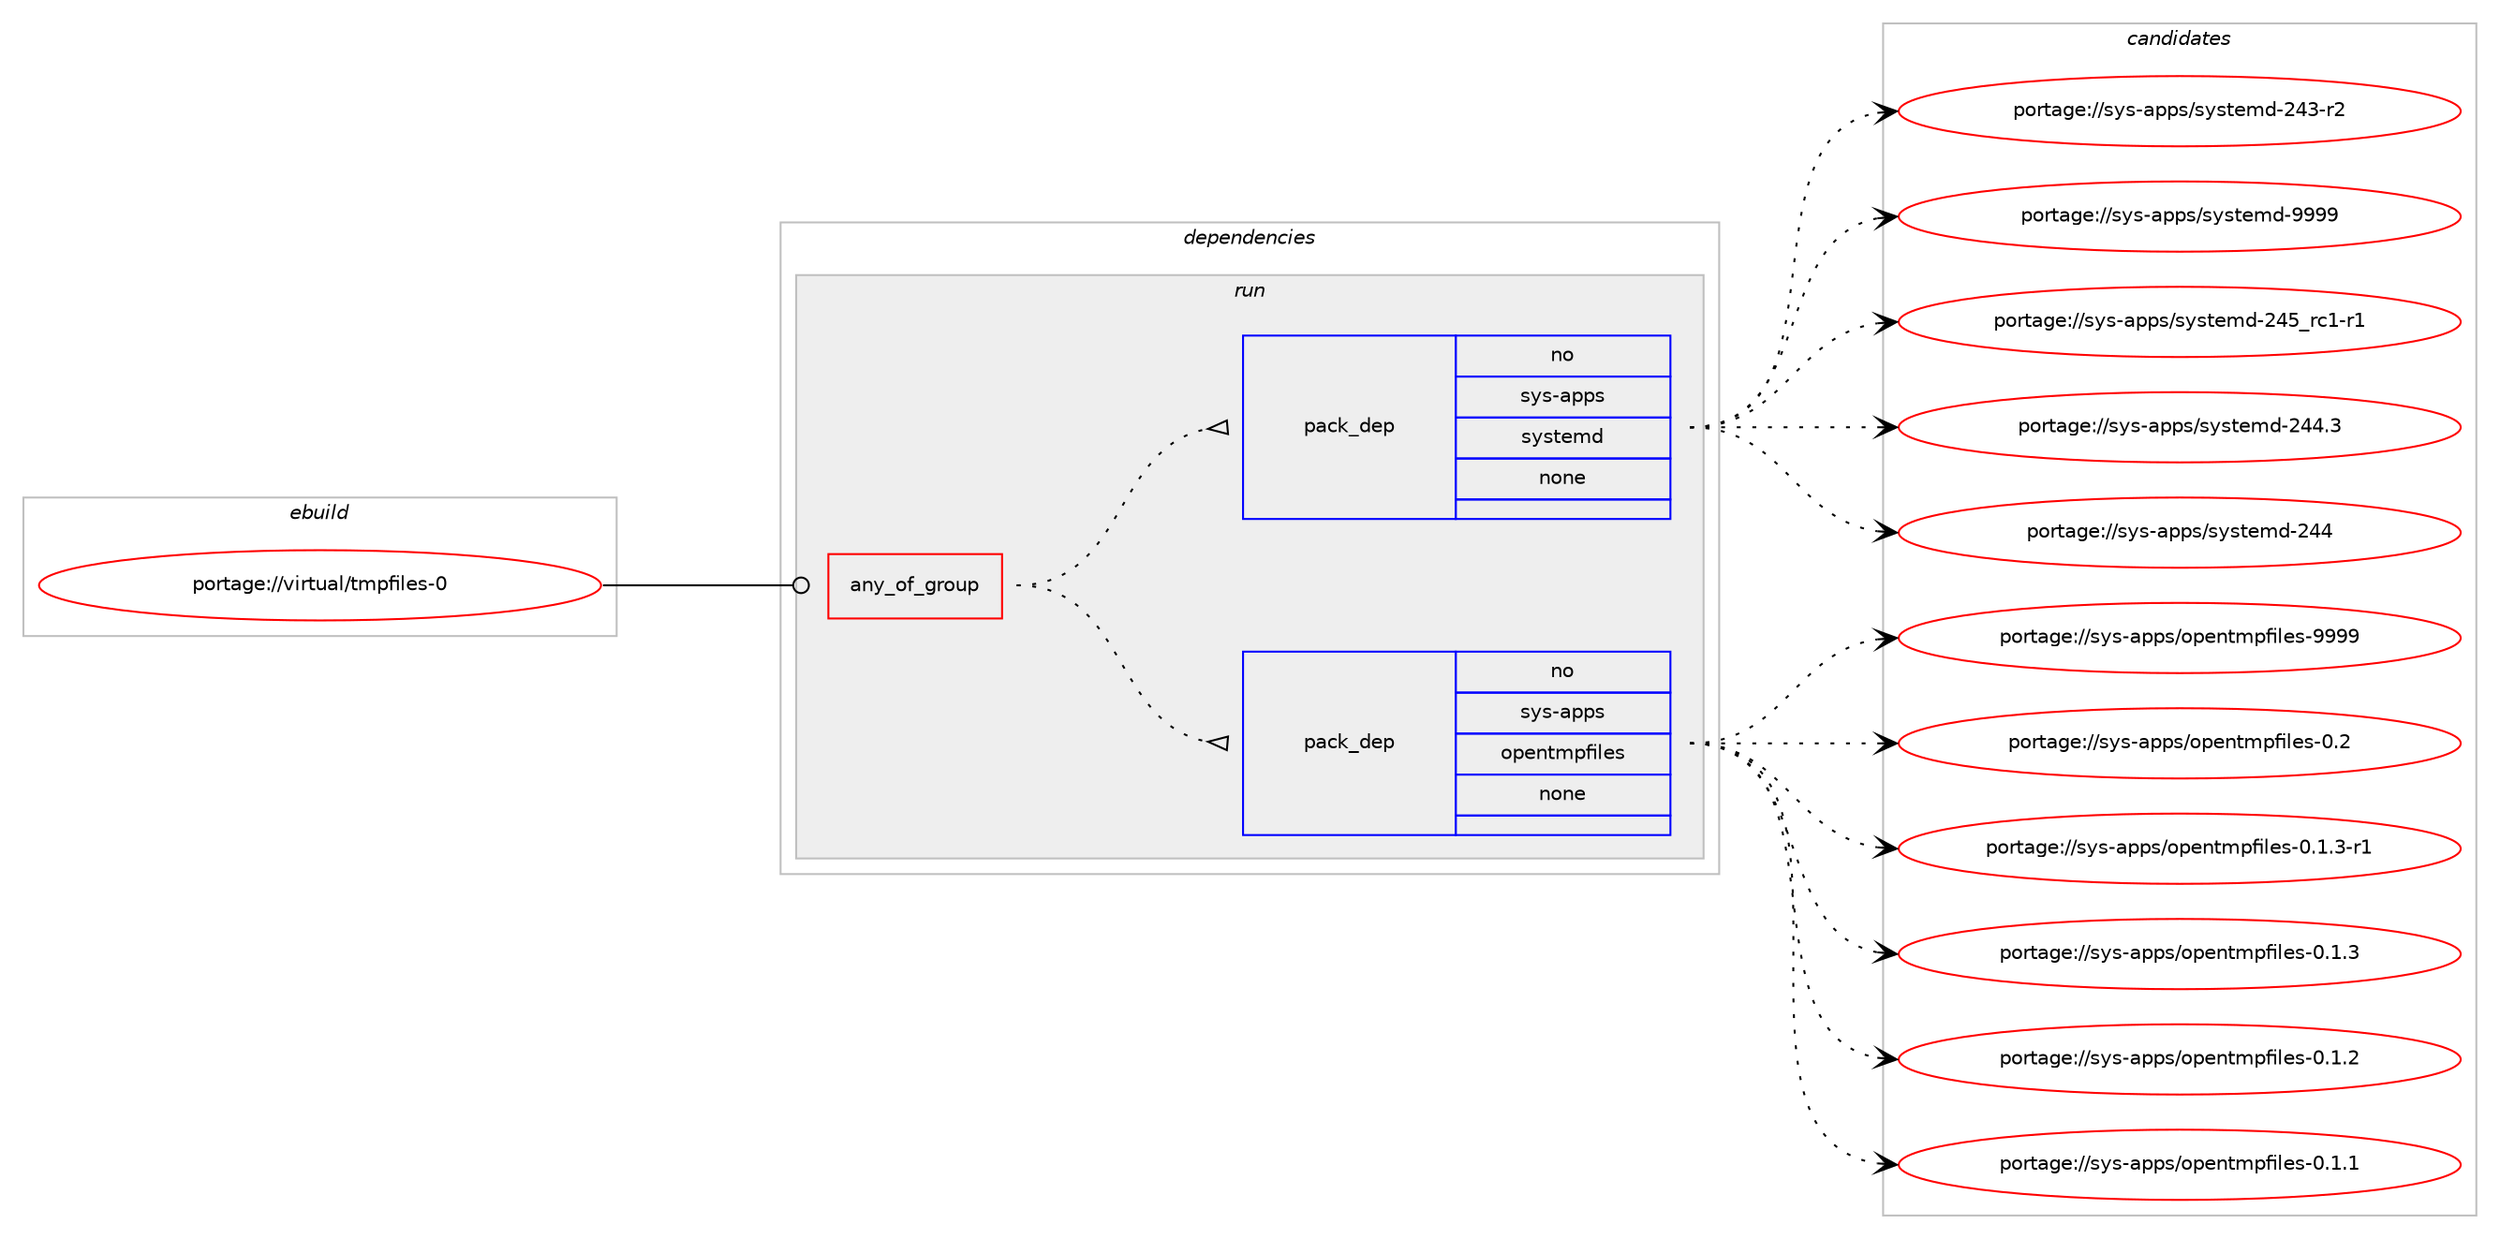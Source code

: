 digraph prolog {

# *************
# Graph options
# *************

newrank=true;
concentrate=true;
compound=true;
graph [rankdir=LR,fontname=Helvetica,fontsize=10,ranksep=1.5];#, ranksep=2.5, nodesep=0.2];
edge  [arrowhead=vee];
node  [fontname=Helvetica,fontsize=10];

# **********
# The ebuild
# **********

subgraph cluster_leftcol {
color=gray;
rank=same;
label=<<i>ebuild</i>>;
id [label="portage://virtual/tmpfiles-0", color=red, width=4, href="../virtual/tmpfiles-0.svg"];
}

# ****************
# The dependencies
# ****************

subgraph cluster_midcol {
color=gray;
label=<<i>dependencies</i>>;
subgraph cluster_compile {
fillcolor="#eeeeee";
style=filled;
label=<<i>compile</i>>;
}
subgraph cluster_compileandrun {
fillcolor="#eeeeee";
style=filled;
label=<<i>compile and run</i>>;
}
subgraph cluster_run {
fillcolor="#eeeeee";
style=filled;
label=<<i>run</i>>;
subgraph any609 {
dependency33928 [label=<<TABLE BORDER="0" CELLBORDER="1" CELLSPACING="0" CELLPADDING="4"><TR><TD CELLPADDING="10">any_of_group</TD></TR></TABLE>>, shape=none, color=red];subgraph pack27260 {
dependency33929 [label=<<TABLE BORDER="0" CELLBORDER="1" CELLSPACING="0" CELLPADDING="4" WIDTH="220"><TR><TD ROWSPAN="6" CELLPADDING="30">pack_dep</TD></TR><TR><TD WIDTH="110">no</TD></TR><TR><TD>sys-apps</TD></TR><TR><TD>opentmpfiles</TD></TR><TR><TD>none</TD></TR><TR><TD></TD></TR></TABLE>>, shape=none, color=blue];
}
dependency33928:e -> dependency33929:w [weight=20,style="dotted",arrowhead="oinv"];
subgraph pack27261 {
dependency33930 [label=<<TABLE BORDER="0" CELLBORDER="1" CELLSPACING="0" CELLPADDING="4" WIDTH="220"><TR><TD ROWSPAN="6" CELLPADDING="30">pack_dep</TD></TR><TR><TD WIDTH="110">no</TD></TR><TR><TD>sys-apps</TD></TR><TR><TD>systemd</TD></TR><TR><TD>none</TD></TR><TR><TD></TD></TR></TABLE>>, shape=none, color=blue];
}
dependency33928:e -> dependency33930:w [weight=20,style="dotted",arrowhead="oinv"];
}
id:e -> dependency33928:w [weight=20,style="solid",arrowhead="odot"];
}
}

# **************
# The candidates
# **************

subgraph cluster_choices {
rank=same;
color=gray;
label=<<i>candidates</i>>;

subgraph choice27260 {
color=black;
nodesep=1;
choice1151211154597112112115471111121011101161091121021051081011154557575757 [label="portage://sys-apps/opentmpfiles-9999", color=red, width=4,href="../sys-apps/opentmpfiles-9999.svg"];
choice11512111545971121121154711111210111011610911210210510810111545484650 [label="portage://sys-apps/opentmpfiles-0.2", color=red, width=4,href="../sys-apps/opentmpfiles-0.2.svg"];
choice1151211154597112112115471111121011101161091121021051081011154548464946514511449 [label="portage://sys-apps/opentmpfiles-0.1.3-r1", color=red, width=4,href="../sys-apps/opentmpfiles-0.1.3-r1.svg"];
choice115121115459711211211547111112101110116109112102105108101115454846494651 [label="portage://sys-apps/opentmpfiles-0.1.3", color=red, width=4,href="../sys-apps/opentmpfiles-0.1.3.svg"];
choice115121115459711211211547111112101110116109112102105108101115454846494650 [label="portage://sys-apps/opentmpfiles-0.1.2", color=red, width=4,href="../sys-apps/opentmpfiles-0.1.2.svg"];
choice115121115459711211211547111112101110116109112102105108101115454846494649 [label="portage://sys-apps/opentmpfiles-0.1.1", color=red, width=4,href="../sys-apps/opentmpfiles-0.1.1.svg"];
dependency33929:e -> choice1151211154597112112115471111121011101161091121021051081011154557575757:w [style=dotted,weight="100"];
dependency33929:e -> choice11512111545971121121154711111210111011610911210210510810111545484650:w [style=dotted,weight="100"];
dependency33929:e -> choice1151211154597112112115471111121011101161091121021051081011154548464946514511449:w [style=dotted,weight="100"];
dependency33929:e -> choice115121115459711211211547111112101110116109112102105108101115454846494651:w [style=dotted,weight="100"];
dependency33929:e -> choice115121115459711211211547111112101110116109112102105108101115454846494650:w [style=dotted,weight="100"];
dependency33929:e -> choice115121115459711211211547111112101110116109112102105108101115454846494649:w [style=dotted,weight="100"];
}
subgraph choice27261 {
color=black;
nodesep=1;
choice1151211154597112112115471151211151161011091004557575757 [label="portage://sys-apps/systemd-9999", color=red, width=4,href="../sys-apps/systemd-9999.svg"];
choice115121115459711211211547115121115116101109100455052539511499494511449 [label="portage://sys-apps/systemd-245_rc1-r1", color=red, width=4,href="../sys-apps/systemd-245_rc1-r1.svg"];
choice115121115459711211211547115121115116101109100455052524651 [label="portage://sys-apps/systemd-244.3", color=red, width=4,href="../sys-apps/systemd-244.3.svg"];
choice11512111545971121121154711512111511610110910045505252 [label="portage://sys-apps/systemd-244", color=red, width=4,href="../sys-apps/systemd-244.svg"];
choice115121115459711211211547115121115116101109100455052514511450 [label="portage://sys-apps/systemd-243-r2", color=red, width=4,href="../sys-apps/systemd-243-r2.svg"];
dependency33930:e -> choice1151211154597112112115471151211151161011091004557575757:w [style=dotted,weight="100"];
dependency33930:e -> choice115121115459711211211547115121115116101109100455052539511499494511449:w [style=dotted,weight="100"];
dependency33930:e -> choice115121115459711211211547115121115116101109100455052524651:w [style=dotted,weight="100"];
dependency33930:e -> choice11512111545971121121154711512111511610110910045505252:w [style=dotted,weight="100"];
dependency33930:e -> choice115121115459711211211547115121115116101109100455052514511450:w [style=dotted,weight="100"];
}
}

}
